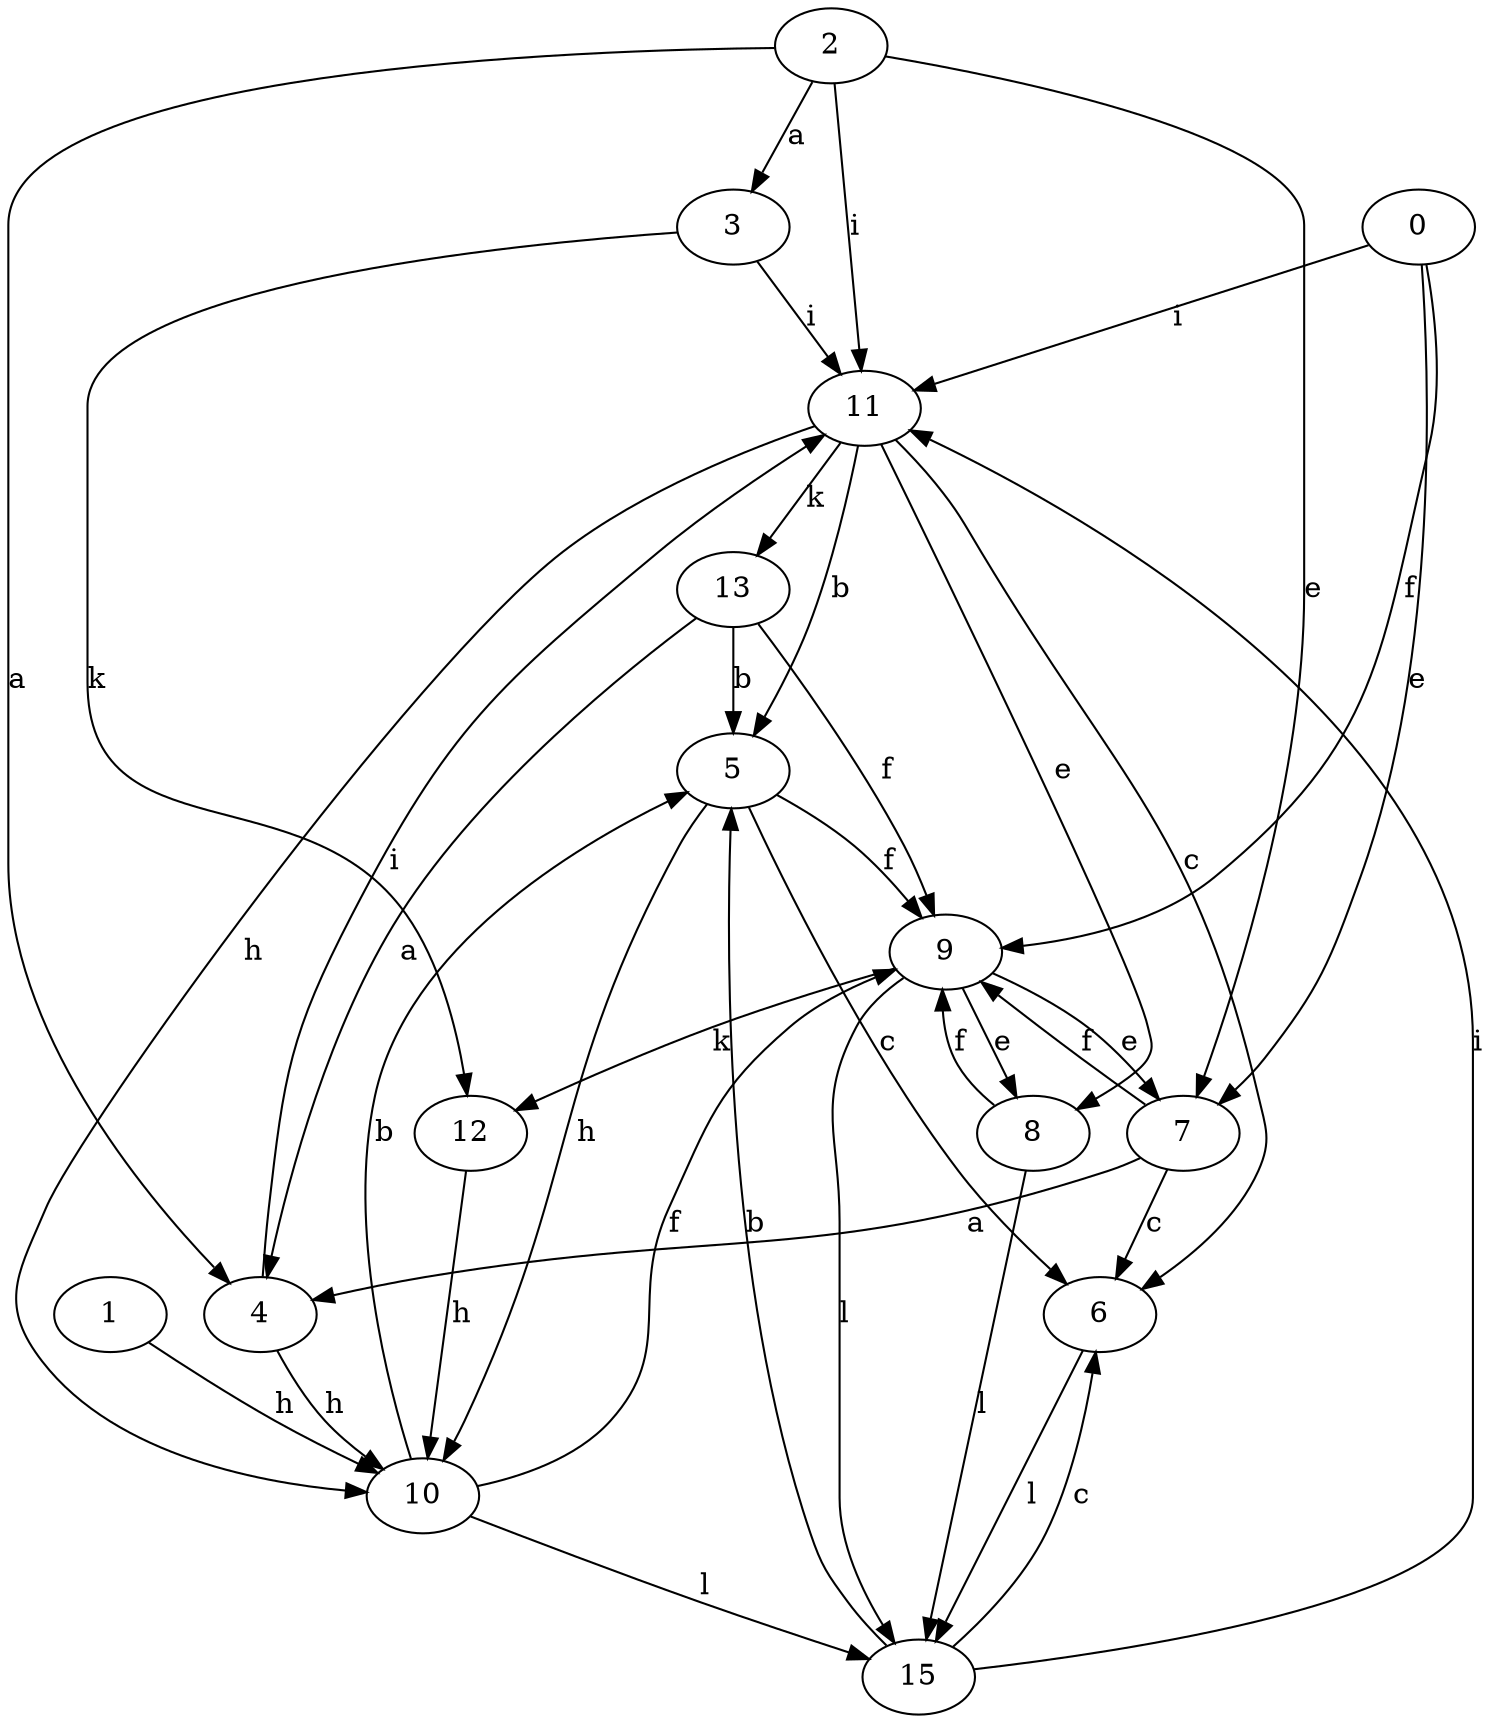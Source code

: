 strict digraph  {
2;
3;
4;
5;
6;
7;
0;
8;
9;
10;
1;
11;
12;
13;
15;
2 -> 3  [label=a];
2 -> 4  [label=a];
2 -> 7  [label=e];
2 -> 11  [label=i];
3 -> 11  [label=i];
3 -> 12  [label=k];
4 -> 10  [label=h];
4 -> 11  [label=i];
5 -> 6  [label=c];
5 -> 9  [label=f];
5 -> 10  [label=h];
6 -> 15  [label=l];
7 -> 4  [label=a];
7 -> 6  [label=c];
7 -> 9  [label=f];
0 -> 7  [label=e];
0 -> 9  [label=f];
0 -> 11  [label=i];
8 -> 9  [label=f];
8 -> 15  [label=l];
9 -> 7  [label=e];
9 -> 8  [label=e];
9 -> 12  [label=k];
9 -> 15  [label=l];
10 -> 5  [label=b];
10 -> 9  [label=f];
10 -> 15  [label=l];
1 -> 10  [label=h];
11 -> 5  [label=b];
11 -> 6  [label=c];
11 -> 8  [label=e];
11 -> 10  [label=h];
11 -> 13  [label=k];
12 -> 10  [label=h];
13 -> 4  [label=a];
13 -> 5  [label=b];
13 -> 9  [label=f];
15 -> 5  [label=b];
15 -> 6  [label=c];
15 -> 11  [label=i];
}
